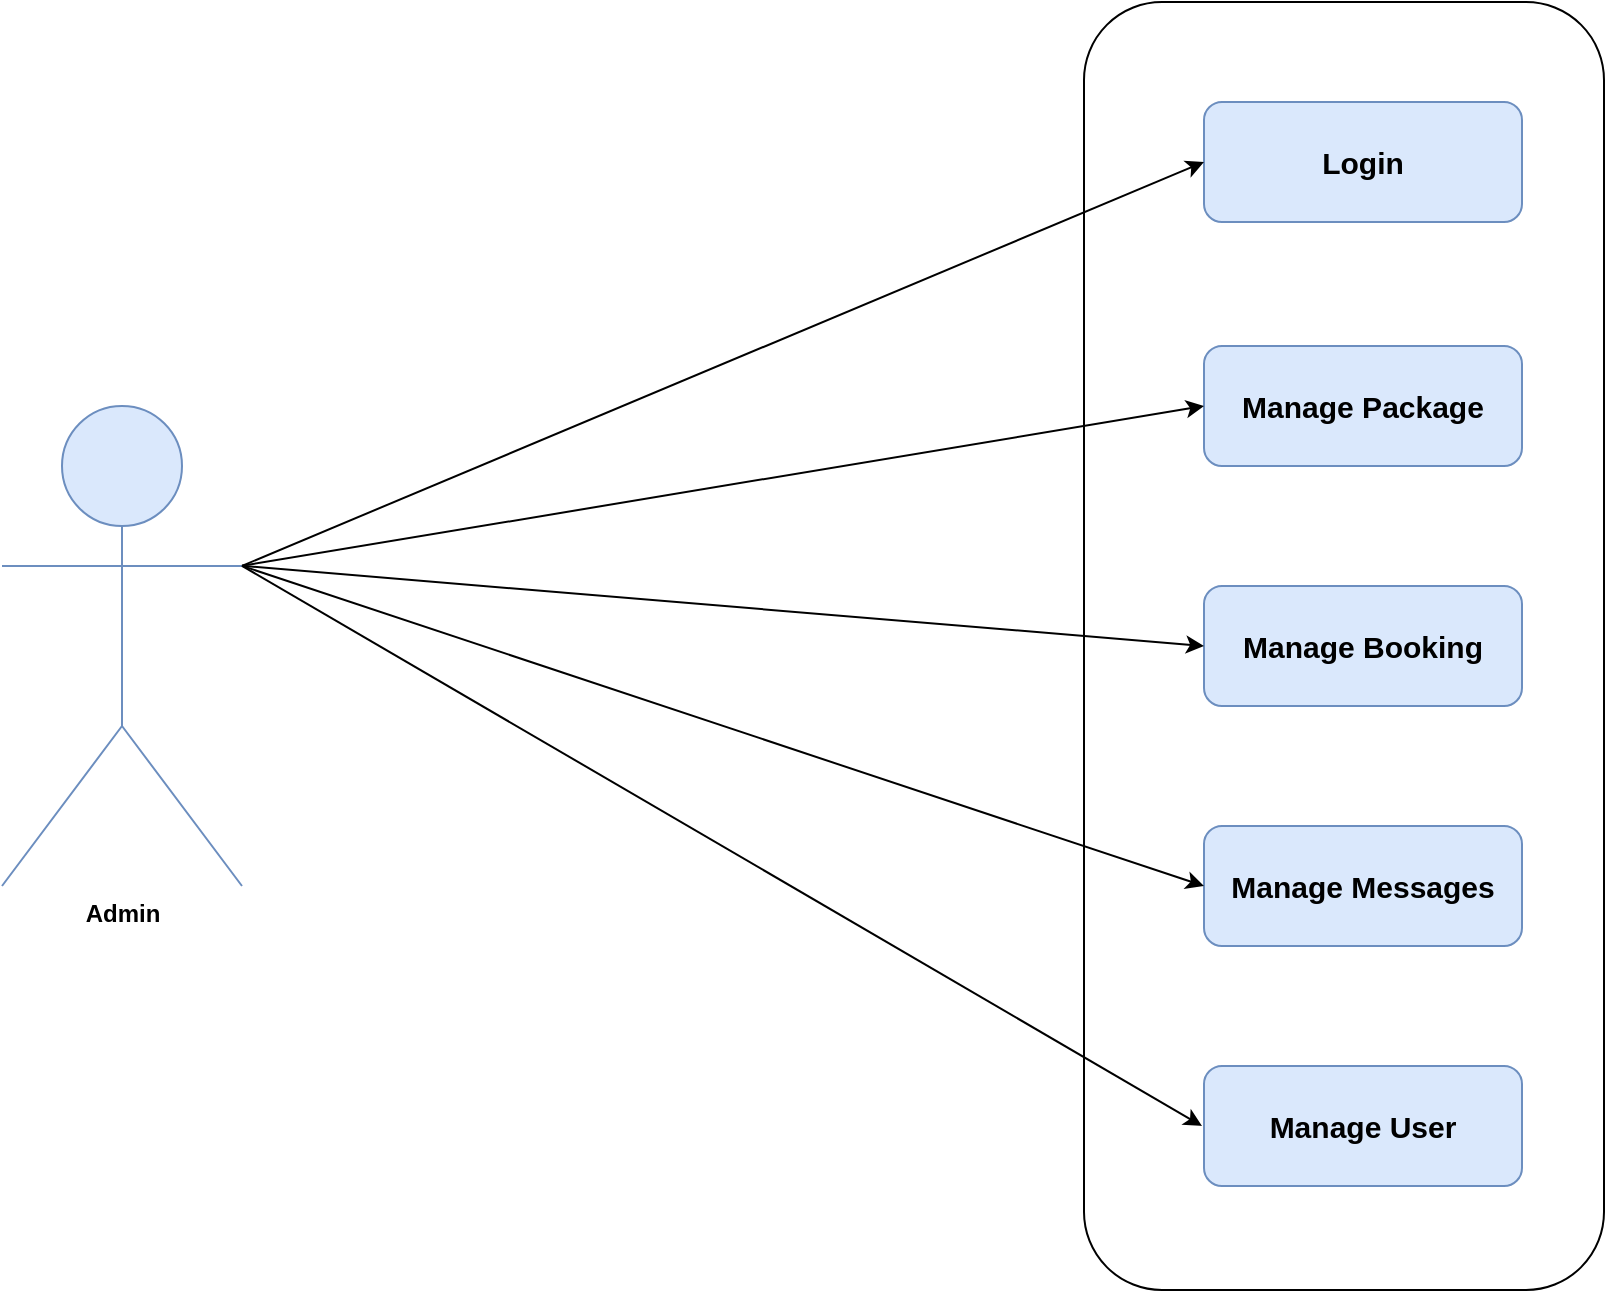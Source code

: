 <mxfile version="21.7.5" type="device">
  <diagram name="Page-1" id="lMdmmeYJGtKpXtiSE3Gz">
    <mxGraphModel dx="1486" dy="786" grid="1" gridSize="10" guides="1" tooltips="1" connect="1" arrows="1" fold="1" page="1" pageScale="1" pageWidth="1169" pageHeight="827" math="0" shadow="0">
      <root>
        <mxCell id="0" />
        <mxCell id="1" parent="0" />
        <mxCell id="nsWAYhBbjb1K5AxeFJHY-2" value="&lt;b&gt;Admin&lt;/b&gt;" style="shape=umlActor;html=1;verticalLabelPosition=bottom;verticalAlign=top;align=center;fillColor=#dae8fc;strokeColor=#6c8ebf;" parent="1" vertex="1">
          <mxGeometry x="200" y="280" width="120" height="240" as="geometry" />
        </mxCell>
        <mxCell id="nsWAYhBbjb1K5AxeFJHY-4" value="Login" style="rounded=1;whiteSpace=wrap;html=1;fontStyle=1;fontSize=15;fillColor=#dae8fc;strokeColor=#6c8ebf;" parent="1" vertex="1">
          <mxGeometry x="801" y="128" width="159" height="60" as="geometry" />
        </mxCell>
        <mxCell id="nsWAYhBbjb1K5AxeFJHY-5" value="Manage Package" style="rounded=1;whiteSpace=wrap;html=1;fontStyle=1;fontSize=15;fillColor=#dae8fc;strokeColor=#6c8ebf;" parent="1" vertex="1">
          <mxGeometry x="801" y="250" width="159" height="60" as="geometry" />
        </mxCell>
        <mxCell id="nsWAYhBbjb1K5AxeFJHY-6" value="Manage Booking" style="rounded=1;whiteSpace=wrap;html=1;fontStyle=1;fontSize=15;fillColor=#dae8fc;strokeColor=#6c8ebf;" parent="1" vertex="1">
          <mxGeometry x="801" y="370" width="159" height="60" as="geometry" />
        </mxCell>
        <mxCell id="nsWAYhBbjb1K5AxeFJHY-7" value="Manage Messages" style="rounded=1;whiteSpace=wrap;html=1;fontStyle=1;fontSize=15;fillColor=#dae8fc;strokeColor=#6c8ebf;" parent="1" vertex="1">
          <mxGeometry x="801" y="490" width="159" height="60" as="geometry" />
        </mxCell>
        <mxCell id="nsWAYhBbjb1K5AxeFJHY-9" value="&lt;b&gt;&lt;font style=&quot;font-size: 15px;&quot;&gt;Manage User&lt;/font&gt;&lt;/b&gt;" style="rounded=1;whiteSpace=wrap;html=1;fillColor=#dae8fc;strokeColor=#6c8ebf;" parent="1" vertex="1">
          <mxGeometry x="801" y="610" width="159" height="60" as="geometry" />
        </mxCell>
        <mxCell id="nsWAYhBbjb1K5AxeFJHY-10" value="" style="endArrow=classic;html=1;rounded=0;exitX=1;exitY=0.333;exitDx=0;exitDy=0;exitPerimeter=0;entryX=0;entryY=0.5;entryDx=0;entryDy=0;" parent="1" source="nsWAYhBbjb1K5AxeFJHY-2" target="nsWAYhBbjb1K5AxeFJHY-4" edge="1">
          <mxGeometry width="50" height="50" relative="1" as="geometry">
            <mxPoint x="950" y="460" as="sourcePoint" />
            <mxPoint x="1000" y="410" as="targetPoint" />
          </mxGeometry>
        </mxCell>
        <mxCell id="nsWAYhBbjb1K5AxeFJHY-11" value="" style="endArrow=classic;html=1;rounded=0;exitX=1;exitY=0.333;exitDx=0;exitDy=0;exitPerimeter=0;entryX=0;entryY=0.5;entryDx=0;entryDy=0;" parent="1" source="nsWAYhBbjb1K5AxeFJHY-2" target="nsWAYhBbjb1K5AxeFJHY-5" edge="1">
          <mxGeometry width="50" height="50" relative="1" as="geometry">
            <mxPoint x="330" y="370" as="sourcePoint" />
            <mxPoint x="811" y="168" as="targetPoint" />
          </mxGeometry>
        </mxCell>
        <mxCell id="nsWAYhBbjb1K5AxeFJHY-12" value="" style="endArrow=classic;html=1;rounded=0;exitX=1;exitY=0.333;exitDx=0;exitDy=0;exitPerimeter=0;entryX=0;entryY=0.5;entryDx=0;entryDy=0;" parent="1" source="nsWAYhBbjb1K5AxeFJHY-2" target="nsWAYhBbjb1K5AxeFJHY-6" edge="1">
          <mxGeometry width="50" height="50" relative="1" as="geometry">
            <mxPoint x="340" y="380" as="sourcePoint" />
            <mxPoint x="821" y="178" as="targetPoint" />
          </mxGeometry>
        </mxCell>
        <mxCell id="nsWAYhBbjb1K5AxeFJHY-13" value="" style="endArrow=classic;html=1;rounded=0;exitX=1;exitY=0.333;exitDx=0;exitDy=0;exitPerimeter=0;entryX=0;entryY=0.5;entryDx=0;entryDy=0;" parent="1" source="nsWAYhBbjb1K5AxeFJHY-2" target="nsWAYhBbjb1K5AxeFJHY-7" edge="1">
          <mxGeometry width="50" height="50" relative="1" as="geometry">
            <mxPoint x="350" y="390" as="sourcePoint" />
            <mxPoint x="831" y="188" as="targetPoint" />
          </mxGeometry>
        </mxCell>
        <mxCell id="nsWAYhBbjb1K5AxeFJHY-14" value="" style="endArrow=classic;html=1;rounded=0;exitX=1;exitY=0.333;exitDx=0;exitDy=0;exitPerimeter=0;" parent="1" source="nsWAYhBbjb1K5AxeFJHY-2" edge="1">
          <mxGeometry width="50" height="50" relative="1" as="geometry">
            <mxPoint x="360" y="400" as="sourcePoint" />
            <mxPoint x="800" y="640" as="targetPoint" />
          </mxGeometry>
        </mxCell>
        <mxCell id="7ynxj8EEvSqYLmwy3hTL-1" value="" style="rounded=1;whiteSpace=wrap;html=1;dashed=0;fontFamily=Helvetica;fontSize=12;rotation=90;fillColor=none;" vertex="1" parent="1">
          <mxGeometry x="549" y="270" width="644" height="260" as="geometry" />
        </mxCell>
      </root>
    </mxGraphModel>
  </diagram>
</mxfile>

